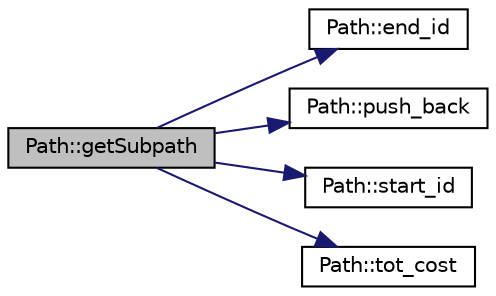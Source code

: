 digraph "Path::getSubpath"
{
  edge [fontname="Helvetica",fontsize="10",labelfontname="Helvetica",labelfontsize="10"];
  node [fontname="Helvetica",fontsize="10",shape=record];
  rankdir="LR";
  Node199 [label="Path::getSubpath",height=0.2,width=0.4,color="black", fillcolor="grey75", style="filled", fontcolor="black"];
  Node199 -> Node200 [color="midnightblue",fontsize="10",style="solid",fontname="Helvetica"];
  Node200 [label="Path::end_id",height=0.2,width=0.4,color="black", fillcolor="white", style="filled",URL="$classPath.html#ad7eff4c127cba19f2052398089ac3b42"];
  Node199 -> Node201 [color="midnightblue",fontsize="10",style="solid",fontname="Helvetica"];
  Node201 [label="Path::push_back",height=0.2,width=0.4,color="black", fillcolor="white", style="filled",URL="$classPath.html#a5b5d58e304f85ef96637a260917c30ac"];
  Node199 -> Node202 [color="midnightblue",fontsize="10",style="solid",fontname="Helvetica"];
  Node202 [label="Path::start_id",height=0.2,width=0.4,color="black", fillcolor="white", style="filled",URL="$classPath.html#a969ad8937eb448f350193fd203ad97d2"];
  Node199 -> Node203 [color="midnightblue",fontsize="10",style="solid",fontname="Helvetica"];
  Node203 [label="Path::tot_cost",height=0.2,width=0.4,color="black", fillcolor="white", style="filled",URL="$classPath.html#acfbc7bfb329181549999d46eba51ac97"];
}

